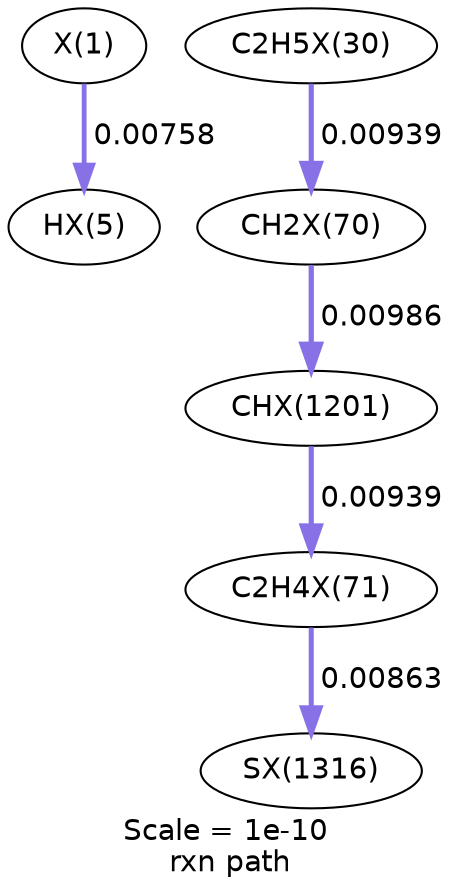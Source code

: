 digraph reaction_paths {
center=1;
s27 -> s28[fontname="Helvetica", style="setlinewidth(2.31)", arrowsize=1.16, color="0.7, 0.508, 0.9"
, label=" 0.00758"];
s31 -> s43[fontname="Helvetica", style="setlinewidth(2.48)", arrowsize=1.24, color="0.7, 0.509, 0.9"
, label=" 0.00939"];
s43 -> s76[fontname="Helvetica", style="setlinewidth(2.51)", arrowsize=1.26, color="0.7, 0.51, 0.9"
, label=" 0.00986"];
s76 -> s44[fontname="Helvetica", style="setlinewidth(2.48)", arrowsize=1.24, color="0.7, 0.509, 0.9"
, label=" 0.00939"];
s44 -> s78[fontname="Helvetica", style="setlinewidth(2.41)", arrowsize=1.21, color="0.7, 0.509, 0.9"
, label=" 0.00863"];
s27 [ fontname="Helvetica", label="X(1)"];
s28 [ fontname="Helvetica", label="HX(5)"];
s31 [ fontname="Helvetica", label="C2H5X(30)"];
s43 [ fontname="Helvetica", label="CH2X(70)"];
s44 [ fontname="Helvetica", label="C2H4X(71)"];
s76 [ fontname="Helvetica", label="CHX(1201)"];
s78 [ fontname="Helvetica", label="SX(1316)"];
 label = "Scale = 1e-10\l rxn path";
 fontname = "Helvetica";
}
